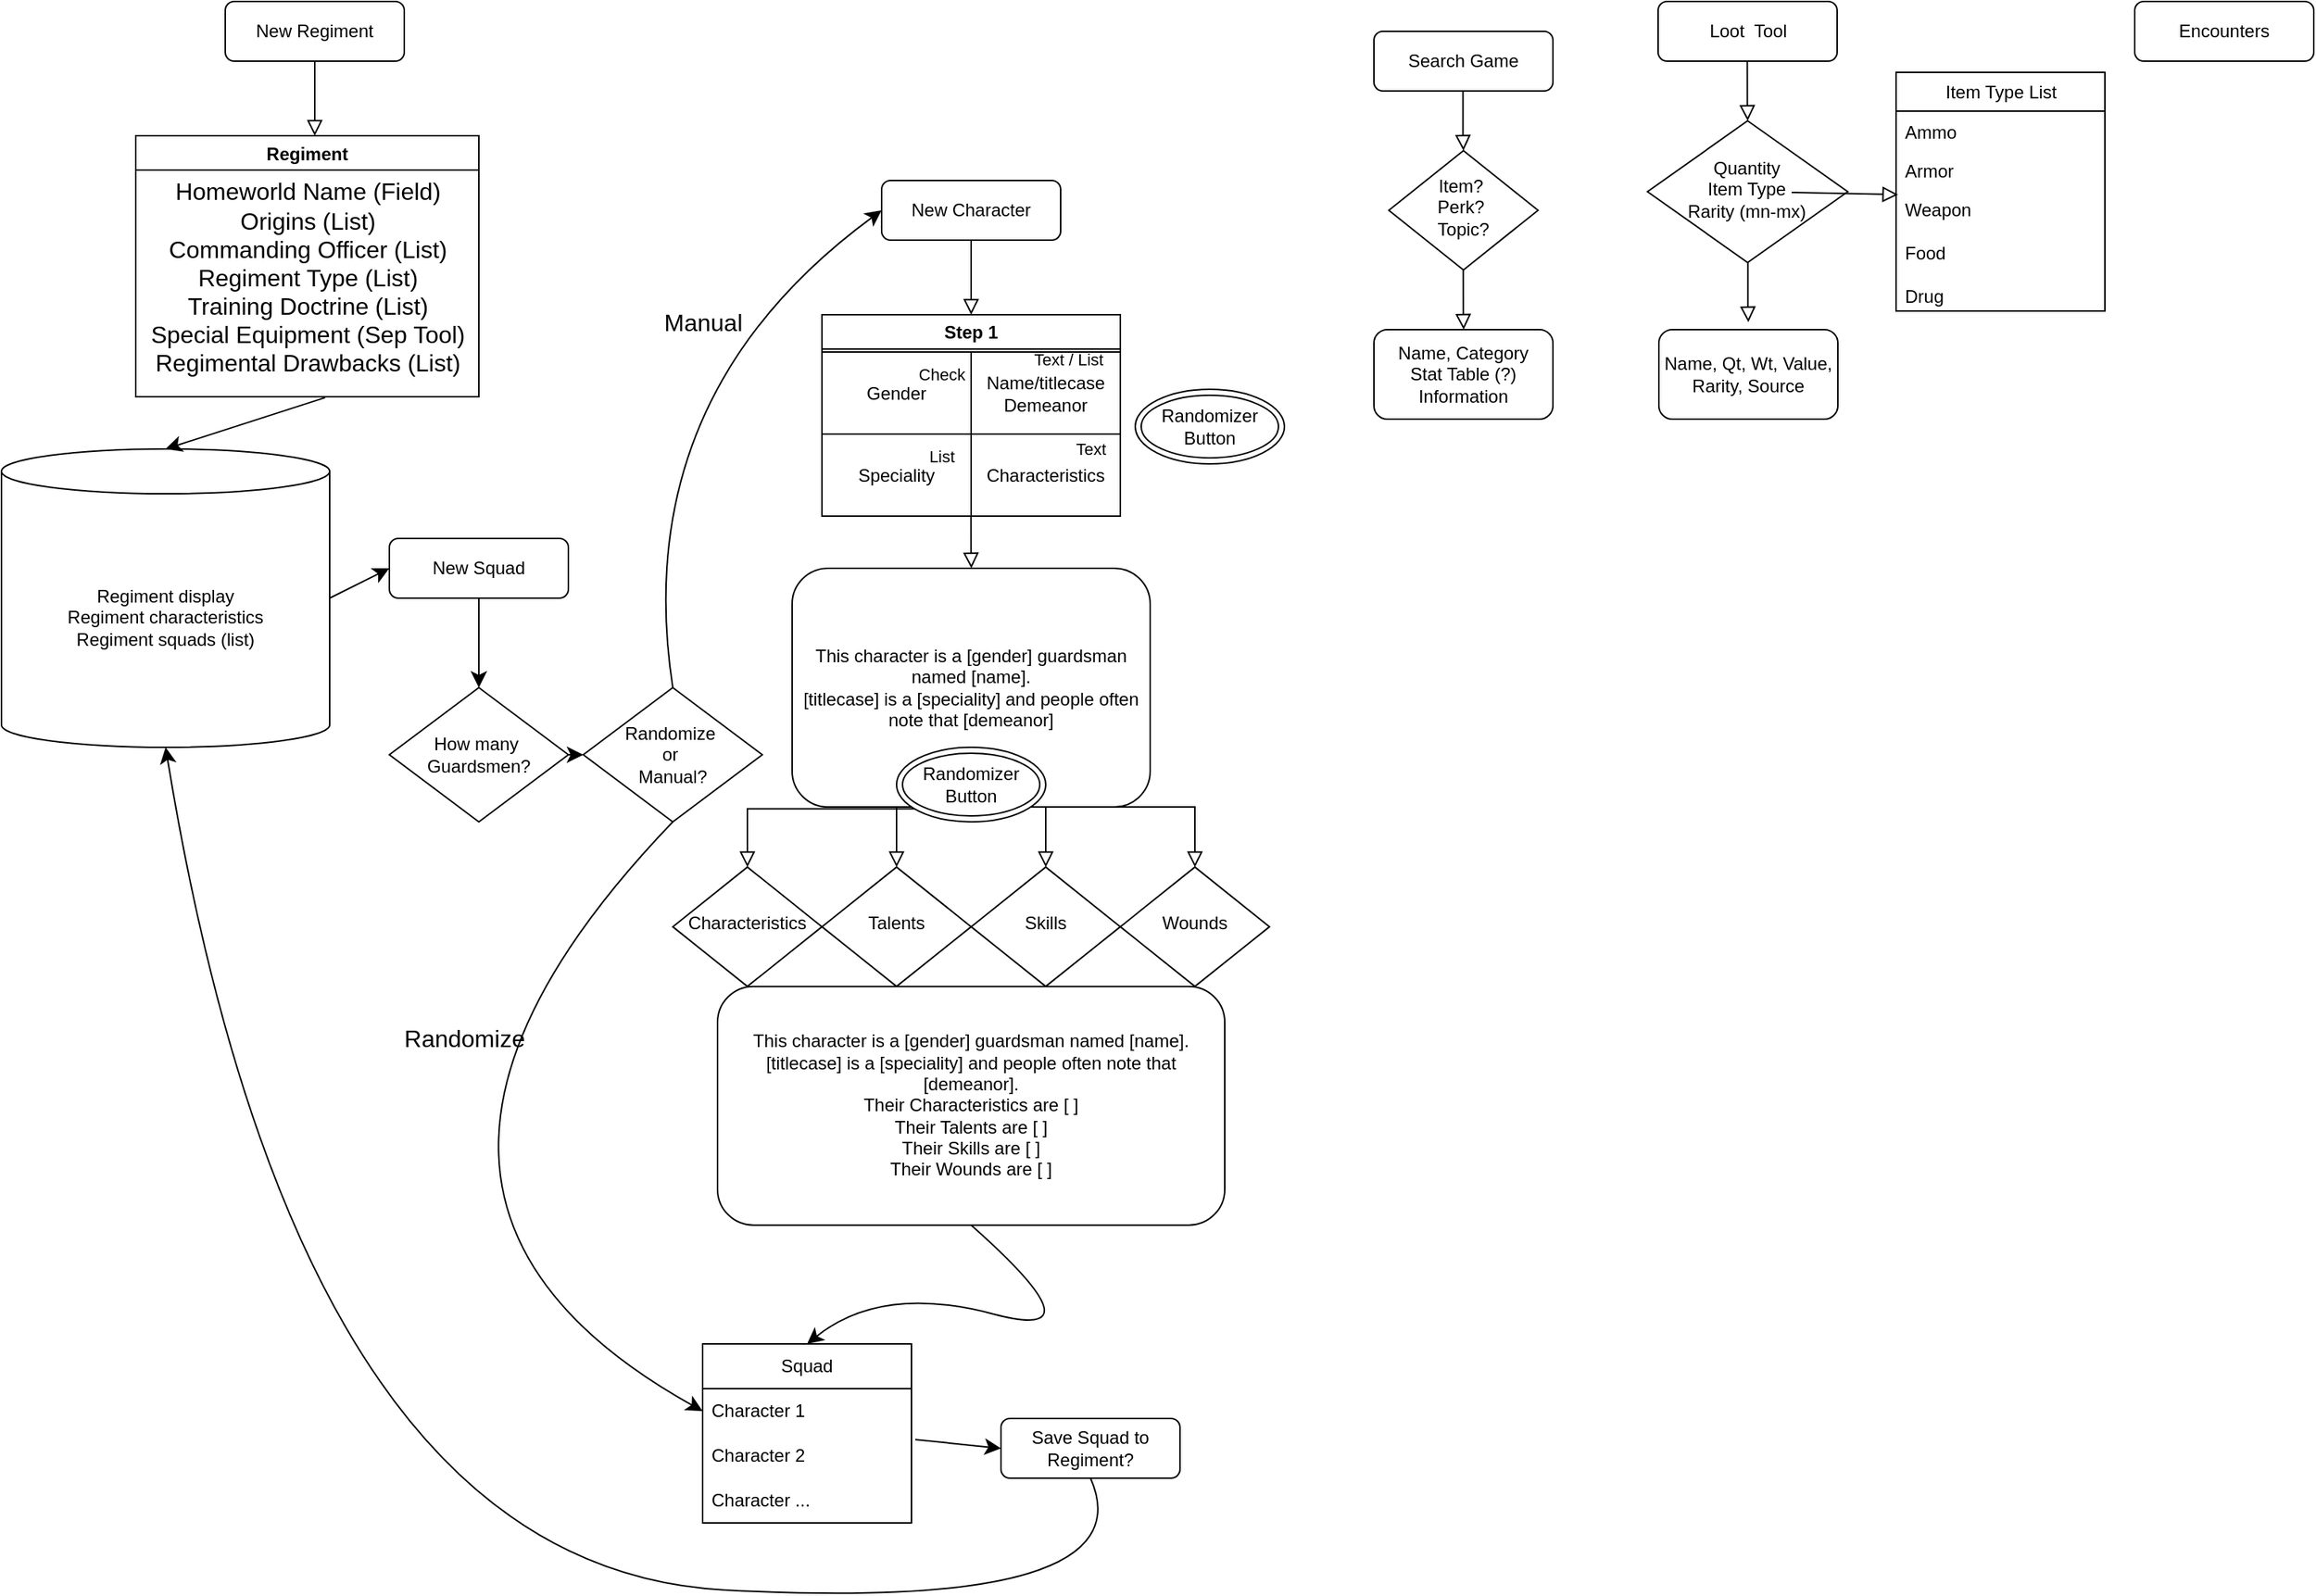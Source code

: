 <mxfile version="24.6.4" type="github">
  <diagram id="C5RBs43oDa-KdzZeNtuy" name="Page-1">
    <mxGraphModel dx="1186" dy="1163" grid="1" gridSize="10" guides="1" tooltips="1" connect="1" arrows="1" fold="1" page="1" pageScale="1" pageWidth="827" pageHeight="1169" math="0" shadow="0">
      <root>
        <mxCell id="WIyWlLk6GJQsqaUBKTNV-0" />
        <mxCell id="WIyWlLk6GJQsqaUBKTNV-1" parent="WIyWlLk6GJQsqaUBKTNV-0" />
        <mxCell id="WIyWlLk6GJQsqaUBKTNV-2" value="" style="rounded=0;html=1;jettySize=auto;orthogonalLoop=1;fontSize=11;endArrow=block;endFill=0;endSize=8;strokeWidth=1;shadow=0;labelBackgroundColor=none;edgeStyle=orthogonalEdgeStyle;" parent="WIyWlLk6GJQsqaUBKTNV-1" source="WIyWlLk6GJQsqaUBKTNV-3" edge="1">
          <mxGeometry relative="1" as="geometry">
            <mxPoint x="220" y="170" as="targetPoint" />
          </mxGeometry>
        </mxCell>
        <mxCell id="WIyWlLk6GJQsqaUBKTNV-3" value="New Regiment" style="rounded=1;whiteSpace=wrap;html=1;fontSize=12;glass=0;strokeWidth=1;shadow=0;" parent="WIyWlLk6GJQsqaUBKTNV-1" vertex="1">
          <mxGeometry x="160" y="80" width="120" height="40" as="geometry" />
        </mxCell>
        <mxCell id="N_iPnZJbgPe1cc1VUElV-0" value="New Character" style="rounded=1;whiteSpace=wrap;html=1;fontSize=12;glass=0;strokeWidth=1;shadow=0;" parent="WIyWlLk6GJQsqaUBKTNV-1" vertex="1">
          <mxGeometry x="600" y="200" width="120" height="40" as="geometry" />
        </mxCell>
        <mxCell id="N_iPnZJbgPe1cc1VUElV-1" value="Search Game" style="rounded=1;whiteSpace=wrap;html=1;fontSize=12;glass=0;strokeWidth=1;shadow=0;" parent="WIyWlLk6GJQsqaUBKTNV-1" vertex="1">
          <mxGeometry x="930" y="100" width="120" height="40" as="geometry" />
        </mxCell>
        <mxCell id="N_iPnZJbgPe1cc1VUElV-2" value="Loot&amp;nbsp; Tool" style="rounded=1;whiteSpace=wrap;html=1;fontSize=12;glass=0;strokeWidth=1;shadow=0;" parent="WIyWlLk6GJQsqaUBKTNV-1" vertex="1">
          <mxGeometry x="1120.5" y="80" width="120" height="40" as="geometry" />
        </mxCell>
        <mxCell id="N_iPnZJbgPe1cc1VUElV-3" value="Encounters" style="rounded=1;whiteSpace=wrap;html=1;fontSize=12;glass=0;strokeWidth=1;shadow=0;" parent="WIyWlLk6GJQsqaUBKTNV-1" vertex="1">
          <mxGeometry x="1440" y="80" width="120" height="40" as="geometry" />
        </mxCell>
        <mxCell id="N_iPnZJbgPe1cc1VUElV-5" value="Item?&amp;nbsp;&lt;div&gt;Perk?&amp;nbsp;&lt;/div&gt;&lt;div&gt;Topic?&lt;/div&gt;" style="rhombus;whiteSpace=wrap;html=1;shadow=0;fontFamily=Helvetica;fontSize=12;align=center;strokeWidth=1;spacing=6;spacingTop=-4;" parent="WIyWlLk6GJQsqaUBKTNV-1" vertex="1">
          <mxGeometry x="940" y="180" width="100" height="80" as="geometry" />
        </mxCell>
        <mxCell id="N_iPnZJbgPe1cc1VUElV-12" value="" style="rounded=0;html=1;jettySize=auto;orthogonalLoop=1;fontSize=11;endArrow=block;endFill=0;endSize=8;strokeWidth=1;shadow=0;labelBackgroundColor=none;edgeStyle=orthogonalEdgeStyle;" parent="WIyWlLk6GJQsqaUBKTNV-1" edge="1">
          <mxGeometry relative="1" as="geometry">
            <mxPoint x="989.71" y="140" as="sourcePoint" />
            <mxPoint x="990" y="180" as="targetPoint" />
            <Array as="points">
              <mxPoint x="989.71" y="170" />
              <mxPoint x="989.71" y="170" />
            </Array>
          </mxGeometry>
        </mxCell>
        <mxCell id="N_iPnZJbgPe1cc1VUElV-15" value="Name,&amp;nbsp;&lt;span style=&quot;background-color: initial;&quot;&gt;Category&lt;/span&gt;&lt;div&gt;Stat Table (?)&lt;/div&gt;&lt;div&gt;Information&lt;/div&gt;" style="rounded=1;whiteSpace=wrap;html=1;fontSize=12;glass=0;strokeWidth=1;shadow=0;" parent="WIyWlLk6GJQsqaUBKTNV-1" vertex="1">
          <mxGeometry x="930" y="300" width="120" height="60" as="geometry" />
        </mxCell>
        <mxCell id="N_iPnZJbgPe1cc1VUElV-17" value="" style="rounded=0;html=1;jettySize=auto;orthogonalLoop=1;fontSize=11;endArrow=block;endFill=0;endSize=8;strokeWidth=1;shadow=0;labelBackgroundColor=none;edgeStyle=orthogonalEdgeStyle;" parent="WIyWlLk6GJQsqaUBKTNV-1" edge="1">
          <mxGeometry relative="1" as="geometry">
            <mxPoint x="989.86" y="260" as="sourcePoint" />
            <mxPoint x="990.15" y="300" as="targetPoint" />
            <Array as="points">
              <mxPoint x="989.86" y="290" />
              <mxPoint x="989.86" y="290" />
            </Array>
          </mxGeometry>
        </mxCell>
        <mxCell id="N_iPnZJbgPe1cc1VUElV-20" value="Quantity&lt;div&gt;Item Type&lt;/div&gt;&lt;div&gt;Rarity (mn-mx)&lt;/div&gt;" style="rhombus;whiteSpace=wrap;html=1;shadow=0;fontFamily=Helvetica;fontSize=12;align=center;strokeWidth=1;spacing=6;spacingTop=-4;" parent="WIyWlLk6GJQsqaUBKTNV-1" vertex="1">
          <mxGeometry x="1113.37" y="160" width="134.25" height="95" as="geometry" />
        </mxCell>
        <mxCell id="N_iPnZJbgPe1cc1VUElV-23" value="" style="rounded=0;html=1;jettySize=auto;orthogonalLoop=1;fontSize=11;endArrow=block;endFill=0;endSize=8;strokeWidth=1;shadow=0;labelBackgroundColor=none;edgeStyle=orthogonalEdgeStyle;" parent="WIyWlLk6GJQsqaUBKTNV-1" edge="1">
          <mxGeometry relative="1" as="geometry">
            <mxPoint x="1180.26" y="120" as="sourcePoint" />
            <mxPoint x="1180.55" y="160" as="targetPoint" />
            <Array as="points">
              <mxPoint x="1180.26" y="150" />
              <mxPoint x="1180.26" y="150" />
            </Array>
          </mxGeometry>
        </mxCell>
        <mxCell id="N_iPnZJbgPe1cc1VUElV-24" value="Item Type List" style="swimlane;fontStyle=0;childLayout=stackLayout;horizontal=1;startSize=26;fillColor=none;horizontalStack=0;resizeParent=1;resizeParentMax=0;resizeLast=0;collapsible=1;marginBottom=0;html=1;" parent="WIyWlLk6GJQsqaUBKTNV-1" vertex="1">
          <mxGeometry x="1280" y="127.5" width="140" height="160" as="geometry">
            <mxRectangle x="1270" y="110" width="60" height="30" as="alternateBounds" />
          </mxGeometry>
        </mxCell>
        <mxCell id="N_iPnZJbgPe1cc1VUElV-25" value="Ammo&lt;span style=&quot;white-space: pre;&quot;&gt;&#x9;&lt;/span&gt;&lt;span style=&quot;white-space: pre;&quot;&gt;&#x9;&lt;/span&gt;" style="text;strokeColor=none;fillColor=none;align=left;verticalAlign=top;spacingLeft=4;spacingRight=4;overflow=hidden;rotatable=0;points=[[0,0.5],[1,0.5]];portConstraint=eastwest;whiteSpace=wrap;html=1;" parent="N_iPnZJbgPe1cc1VUElV-24" vertex="1">
          <mxGeometry y="26" width="140" height="26" as="geometry" />
        </mxCell>
        <mxCell id="N_iPnZJbgPe1cc1VUElV-26" value="Armor" style="text;strokeColor=none;fillColor=none;align=left;verticalAlign=top;spacingLeft=4;spacingRight=4;overflow=hidden;rotatable=0;points=[[0,0.5],[1,0.5]];portConstraint=eastwest;whiteSpace=wrap;html=1;" parent="N_iPnZJbgPe1cc1VUElV-24" vertex="1">
          <mxGeometry y="52" width="140" height="26" as="geometry" />
        </mxCell>
        <mxCell id="N_iPnZJbgPe1cc1VUElV-27" value="Weapon&lt;div&gt;&lt;br&gt;&lt;/div&gt;&lt;div&gt;Food&lt;/div&gt;&lt;div&gt;&lt;br&gt;&lt;/div&gt;&lt;div&gt;Drug&lt;/div&gt;&lt;div&gt;&lt;br&gt;&lt;/div&gt;&lt;div&gt;Misc&lt;/div&gt;" style="text;strokeColor=none;fillColor=none;align=left;verticalAlign=top;spacingLeft=4;spacingRight=4;overflow=hidden;rotatable=0;points=[[0,0.5],[1,0.5]];portConstraint=eastwest;whiteSpace=wrap;html=1;" parent="N_iPnZJbgPe1cc1VUElV-24" vertex="1">
          <mxGeometry y="78" width="140" height="82" as="geometry" />
        </mxCell>
        <mxCell id="N_iPnZJbgPe1cc1VUElV-28" value="" style="rounded=0;html=1;jettySize=auto;orthogonalLoop=1;fontSize=11;endArrow=block;endFill=0;endSize=8;strokeWidth=1;shadow=0;labelBackgroundColor=none;entryX=0.01;entryY=1.154;entryDx=0;entryDy=0;entryPerimeter=0;" parent="WIyWlLk6GJQsqaUBKTNV-1" target="N_iPnZJbgPe1cc1VUElV-26" edge="1">
          <mxGeometry relative="1" as="geometry">
            <mxPoint x="1210" y="208" as="sourcePoint" />
            <mxPoint x="1190.55" y="170" as="targetPoint" />
          </mxGeometry>
        </mxCell>
        <mxCell id="N_iPnZJbgPe1cc1VUElV-40" value="" style="rounded=0;html=1;jettySize=auto;orthogonalLoop=1;fontSize=11;endArrow=block;endFill=0;endSize=8;strokeWidth=1;shadow=0;labelBackgroundColor=none;edgeStyle=orthogonalEdgeStyle;exitX=0.5;exitY=1;exitDx=0;exitDy=0;entryX=0.5;entryY=0;entryDx=0;entryDy=0;" parent="WIyWlLk6GJQsqaUBKTNV-1" source="N_iPnZJbgPe1cc1VUElV-0" target="0Ut09t-60lBH6S7AR5-u-23" edge="1">
          <mxGeometry relative="1" as="geometry">
            <mxPoint x="690" y="270" as="sourcePoint" />
            <mxPoint x="590" y="290" as="targetPoint" />
          </mxGeometry>
        </mxCell>
        <mxCell id="N_iPnZJbgPe1cc1VUElV-51" value="Name, Qt, Wt, Value, Rarity, Source" style="rounded=1;whiteSpace=wrap;html=1;fontSize=12;glass=0;strokeWidth=1;shadow=0;" parent="WIyWlLk6GJQsqaUBKTNV-1" vertex="1">
          <mxGeometry x="1121" y="300" width="120" height="60" as="geometry" />
        </mxCell>
        <mxCell id="N_iPnZJbgPe1cc1VUElV-52" value="" style="rounded=0;html=1;jettySize=auto;orthogonalLoop=1;fontSize=11;endArrow=block;endFill=0;endSize=8;strokeWidth=1;shadow=0;labelBackgroundColor=none;edgeStyle=orthogonalEdgeStyle;" parent="WIyWlLk6GJQsqaUBKTNV-1" edge="1">
          <mxGeometry relative="1" as="geometry">
            <mxPoint x="1180.7" y="255" as="sourcePoint" />
            <mxPoint x="1180.99" y="295" as="targetPoint" />
            <Array as="points">
              <mxPoint x="1180.7" y="285" />
              <mxPoint x="1180.7" y="285" />
            </Array>
          </mxGeometry>
        </mxCell>
        <mxCell id="N_iPnZJbgPe1cc1VUElV-53" value="This character is a [gender] guardsman named [name].&lt;div&gt;[titlecase] is a [speciality] and people often note that [demeanor]&lt;/div&gt;" style="rounded=1;whiteSpace=wrap;html=1;fontSize=12;glass=0;strokeWidth=1;shadow=0;" parent="WIyWlLk6GJQsqaUBKTNV-1" vertex="1">
          <mxGeometry x="540" y="460" width="240" height="160" as="geometry" />
        </mxCell>
        <mxCell id="N_iPnZJbgPe1cc1VUElV-54" value="" style="rounded=0;html=1;jettySize=auto;orthogonalLoop=1;fontSize=11;endArrow=block;endFill=0;endSize=8;strokeWidth=1;shadow=0;labelBackgroundColor=none;edgeStyle=orthogonalEdgeStyle;" parent="WIyWlLk6GJQsqaUBKTNV-1" edge="1">
          <mxGeometry relative="1" as="geometry">
            <mxPoint x="659.86" y="420" as="sourcePoint" />
            <mxPoint x="660.15" y="460" as="targetPoint" />
            <Array as="points">
              <mxPoint x="659.86" y="450" />
              <mxPoint x="659.86" y="450" />
            </Array>
          </mxGeometry>
        </mxCell>
        <mxCell id="N_iPnZJbgPe1cc1VUElV-55" value="" style="rounded=0;html=1;jettySize=auto;orthogonalLoop=1;fontSize=11;endArrow=block;endFill=0;endSize=8;strokeWidth=1;shadow=0;labelBackgroundColor=none;edgeStyle=orthogonalEdgeStyle;" parent="WIyWlLk6GJQsqaUBKTNV-1" target="N_iPnZJbgPe1cc1VUElV-56" edge="1">
          <mxGeometry relative="1" as="geometry">
            <mxPoint x="620" y="620.32" as="sourcePoint" />
            <Array as="points">
              <mxPoint x="630" y="620.32" />
              <mxPoint x="630" y="621.32" />
              <mxPoint x="510" y="621.32" />
            </Array>
          </mxGeometry>
        </mxCell>
        <mxCell id="N_iPnZJbgPe1cc1VUElV-56" value="Characteristics" style="rhombus;whiteSpace=wrap;html=1;shadow=0;fontFamily=Helvetica;fontSize=12;align=center;strokeWidth=1;spacing=6;spacingTop=-4;" parent="WIyWlLk6GJQsqaUBKTNV-1" vertex="1">
          <mxGeometry x="460" y="660.32" width="100" height="80" as="geometry" />
        </mxCell>
        <mxCell id="N_iPnZJbgPe1cc1VUElV-57" value="" style="rounded=0;html=1;jettySize=auto;orthogonalLoop=1;fontSize=11;endArrow=block;endFill=0;endSize=8;strokeWidth=1;shadow=0;labelBackgroundColor=none;edgeStyle=orthogonalEdgeStyle;entryX=0.5;entryY=0;entryDx=0;entryDy=0;" parent="WIyWlLk6GJQsqaUBKTNV-1" target="N_iPnZJbgPe1cc1VUElV-58" edge="1">
          <mxGeometry relative="1" as="geometry">
            <mxPoint x="610" y="620.32" as="sourcePoint" />
            <Array as="points">
              <mxPoint x="610" y="640.32" />
              <mxPoint x="610" y="640.32" />
            </Array>
          </mxGeometry>
        </mxCell>
        <mxCell id="N_iPnZJbgPe1cc1VUElV-58" value="Talents" style="rhombus;whiteSpace=wrap;html=1;shadow=0;fontFamily=Helvetica;fontSize=12;align=center;strokeWidth=1;spacing=6;spacingTop=-4;" parent="WIyWlLk6GJQsqaUBKTNV-1" vertex="1">
          <mxGeometry x="560" y="660.32" width="100" height="80" as="geometry" />
        </mxCell>
        <mxCell id="N_iPnZJbgPe1cc1VUElV-59" value="" style="rounded=0;html=1;jettySize=auto;orthogonalLoop=1;fontSize=11;endArrow=block;endFill=0;endSize=8;strokeWidth=1;shadow=0;labelBackgroundColor=none;edgeStyle=orthogonalEdgeStyle;entryX=0.5;entryY=0;entryDx=0;entryDy=0;exitX=0.543;exitY=0.998;exitDx=0;exitDy=0;exitPerimeter=0;" parent="WIyWlLk6GJQsqaUBKTNV-1" target="N_iPnZJbgPe1cc1VUElV-60" edge="1">
          <mxGeometry relative="1" as="geometry">
            <mxPoint x="630.32" y="620.0" as="sourcePoint" />
            <Array as="points">
              <mxPoint x="710" y="620.32" />
            </Array>
          </mxGeometry>
        </mxCell>
        <mxCell id="N_iPnZJbgPe1cc1VUElV-60" value="Skills" style="rhombus;whiteSpace=wrap;html=1;shadow=0;fontFamily=Helvetica;fontSize=12;align=center;strokeWidth=1;spacing=6;spacingTop=-4;" parent="WIyWlLk6GJQsqaUBKTNV-1" vertex="1">
          <mxGeometry x="660" y="660.32" width="100" height="80" as="geometry" />
        </mxCell>
        <mxCell id="N_iPnZJbgPe1cc1VUElV-61" value="" style="rounded=0;html=1;jettySize=auto;orthogonalLoop=1;fontSize=11;endArrow=block;endFill=0;endSize=8;strokeWidth=1;shadow=0;labelBackgroundColor=none;edgeStyle=orthogonalEdgeStyle;entryX=0.5;entryY=0;entryDx=0;entryDy=0;exitX=0.925;exitY=0.998;exitDx=0;exitDy=0;exitPerimeter=0;" parent="WIyWlLk6GJQsqaUBKTNV-1" target="N_iPnZJbgPe1cc1VUElV-62" edge="1">
          <mxGeometry relative="1" as="geometry">
            <mxPoint x="722" y="620.0" as="sourcePoint" />
            <Array as="points">
              <mxPoint x="810" y="620.32" />
            </Array>
          </mxGeometry>
        </mxCell>
        <mxCell id="N_iPnZJbgPe1cc1VUElV-62" value="Wounds" style="rhombus;whiteSpace=wrap;html=1;shadow=0;fontFamily=Helvetica;fontSize=12;align=center;strokeWidth=1;spacing=6;spacingTop=-4;" parent="WIyWlLk6GJQsqaUBKTNV-1" vertex="1">
          <mxGeometry x="760" y="660.32" width="100" height="80" as="geometry" />
        </mxCell>
        <mxCell id="N_iPnZJbgPe1cc1VUElV-74" value="&lt;span style=&quot;font-size: 12px;&quot;&gt;Randomizer Button&lt;/span&gt;" style="ellipse;shape=doubleEllipse;whiteSpace=wrap;html=1;fontFamily=Helvetica;fontSize=11;fontColor=default;labelBackgroundColor=none;" parent="WIyWlLk6GJQsqaUBKTNV-1" vertex="1">
          <mxGeometry x="770" y="340" width="100" height="50" as="geometry" />
        </mxCell>
        <mxCell id="N_iPnZJbgPe1cc1VUElV-79" value="&lt;span style=&quot;font-size: 12px;&quot;&gt;Randomizer Button&lt;/span&gt;" style="ellipse;shape=doubleEllipse;whiteSpace=wrap;html=1;fontFamily=Helvetica;fontSize=11;fontColor=default;labelBackgroundColor=none;" parent="WIyWlLk6GJQsqaUBKTNV-1" vertex="1">
          <mxGeometry x="610" y="580" width="100" height="50" as="geometry" />
        </mxCell>
        <mxCell id="0Ut09t-60lBH6S7AR5-u-0" value="New Squad" style="rounded=1;whiteSpace=wrap;html=1;fontSize=12;glass=0;strokeWidth=1;shadow=0;" vertex="1" parent="WIyWlLk6GJQsqaUBKTNV-1">
          <mxGeometry x="270" y="440" width="120" height="40" as="geometry" />
        </mxCell>
        <mxCell id="0Ut09t-60lBH6S7AR5-u-15" style="edgeStyle=none;curved=1;rounded=0;orthogonalLoop=1;jettySize=auto;html=1;entryX=0;entryY=0.5;entryDx=0;entryDy=0;fontSize=12;startSize=8;endSize=8;exitX=1;exitY=0.5;exitDx=0;exitDy=0;exitPerimeter=0;" edge="1" parent="WIyWlLk6GJQsqaUBKTNV-1" source="0Ut09t-60lBH6S7AR5-u-42" target="0Ut09t-60lBH6S7AR5-u-0">
          <mxGeometry relative="1" as="geometry">
            <mxPoint x="120" y="510" as="sourcePoint" />
          </mxGeometry>
        </mxCell>
        <mxCell id="0Ut09t-60lBH6S7AR5-u-12" value="Regiment" style="swimlane;" vertex="1" parent="WIyWlLk6GJQsqaUBKTNV-1">
          <mxGeometry x="100" y="170" width="230" height="175" as="geometry" />
        </mxCell>
        <mxCell id="0Ut09t-60lBH6S7AR5-u-13" value="&lt;div&gt;Homeworld Name (Field)&lt;/div&gt;Origins (List)&lt;div&gt;Commanding Officer (List)&lt;/div&gt;&lt;div&gt;Regiment Type (List)&lt;/div&gt;&lt;div&gt;Training Doctrine (List)&lt;/div&gt;&lt;div&gt;Special Equipment (Sep Tool)&lt;/div&gt;&lt;div&gt;Regimental Drawbacks (List)&lt;/div&gt;" style="text;html=1;align=center;verticalAlign=middle;resizable=0;points=[];autosize=1;strokeColor=none;fillColor=none;fontSize=16;" vertex="1" parent="0Ut09t-60lBH6S7AR5-u-12">
          <mxGeometry y="20" width="230" height="150" as="geometry" />
        </mxCell>
        <mxCell id="0Ut09t-60lBH6S7AR5-u-17" value="This character is a [gender] guardsman named [name].&lt;div&gt;[titlecase] is a [speciality] and people often note that [demeanor].&lt;/div&gt;&lt;div&gt;Their Characteristics are [ ]&lt;/div&gt;&lt;div&gt;Their Talents are [ ]&lt;/div&gt;&lt;div&gt;Their Skills are [ ]&lt;/div&gt;&lt;div&gt;Their Wounds are [ ]&lt;/div&gt;" style="rounded=1;whiteSpace=wrap;html=1;fontSize=12;glass=0;strokeWidth=1;shadow=0;" vertex="1" parent="WIyWlLk6GJQsqaUBKTNV-1">
          <mxGeometry x="490" y="740.32" width="340" height="160" as="geometry" />
        </mxCell>
        <mxCell id="0Ut09t-60lBH6S7AR5-u-18" value="" style="curved=1;endArrow=classic;html=1;rounded=0;fontSize=12;startSize=8;endSize=8;exitX=0.5;exitY=0;exitDx=0;exitDy=0;entryX=0;entryY=0.5;entryDx=0;entryDy=0;" edge="1" parent="WIyWlLk6GJQsqaUBKTNV-1" source="0Ut09t-60lBH6S7AR5-u-20" target="N_iPnZJbgPe1cc1VUElV-0">
          <mxGeometry width="50" height="50" relative="1" as="geometry">
            <mxPoint x="355" y="540" as="sourcePoint" />
            <mxPoint x="560" y="215" as="targetPoint" />
            <Array as="points">
              <mxPoint x="430" y="345" />
            </Array>
          </mxGeometry>
        </mxCell>
        <mxCell id="0Ut09t-60lBH6S7AR5-u-23" value="Step 1" style="swimlane;whiteSpace=wrap;html=1;" vertex="1" parent="WIyWlLk6GJQsqaUBKTNV-1">
          <mxGeometry x="560" y="290" width="200" height="135" as="geometry" />
        </mxCell>
        <mxCell id="0Ut09t-60lBH6S7AR5-u-24" value="Gender" style="whiteSpace=wrap;html=1;" vertex="1" parent="0Ut09t-60lBH6S7AR5-u-23">
          <mxGeometry y="25" width="100" height="55" as="geometry" />
        </mxCell>
        <mxCell id="0Ut09t-60lBH6S7AR5-u-25" value="Name/titlecase&lt;div&gt;Demeanor&lt;/div&gt;" style="whiteSpace=wrap;html=1;" vertex="1" parent="0Ut09t-60lBH6S7AR5-u-23">
          <mxGeometry x="100" y="25" width="100" height="55" as="geometry" />
        </mxCell>
        <mxCell id="0Ut09t-60lBH6S7AR5-u-26" value="Speciality" style="whiteSpace=wrap;html=1;" vertex="1" parent="0Ut09t-60lBH6S7AR5-u-23">
          <mxGeometry y="80" width="100" height="55" as="geometry" />
        </mxCell>
        <mxCell id="0Ut09t-60lBH6S7AR5-u-27" value="Characteristics" style="whiteSpace=wrap;html=1;" vertex="1" parent="0Ut09t-60lBH6S7AR5-u-23">
          <mxGeometry x="100" y="80" width="100" height="55" as="geometry" />
        </mxCell>
        <mxCell id="N_iPnZJbgPe1cc1VUElV-70" value="List" style="text;html=1;align=center;verticalAlign=middle;resizable=0;points=[];autosize=1;strokeColor=none;fillColor=none;fontFamily=Helvetica;fontSize=11;fontColor=default;labelBackgroundColor=none;" parent="0Ut09t-60lBH6S7AR5-u-23" vertex="1">
          <mxGeometry x="60" y="80" width="40" height="30" as="geometry" />
        </mxCell>
        <mxCell id="N_iPnZJbgPe1cc1VUElV-71" value="Text" style="text;html=1;align=center;verticalAlign=middle;resizable=0;points=[];autosize=1;strokeColor=none;fillColor=none;fontFamily=Helvetica;fontSize=11;fontColor=default;labelBackgroundColor=none;" parent="0Ut09t-60lBH6S7AR5-u-23" vertex="1">
          <mxGeometry x="160" y="75" width="40" height="30" as="geometry" />
        </mxCell>
        <mxCell id="N_iPnZJbgPe1cc1VUElV-69" value="Text / List" style="text;html=1;align=center;verticalAlign=middle;resizable=0;points=[];autosize=1;strokeColor=none;fillColor=none;fontFamily=Helvetica;fontSize=11;fontColor=default;labelBackgroundColor=none;" parent="0Ut09t-60lBH6S7AR5-u-23" vertex="1">
          <mxGeometry x="130" y="15" width="70" height="30" as="geometry" />
        </mxCell>
        <mxCell id="0Ut09t-60lBH6S7AR5-u-29" value="Check" style="text;html=1;align=center;verticalAlign=middle;resizable=0;points=[];autosize=1;strokeColor=none;fillColor=none;fontFamily=Helvetica;fontSize=11;fontColor=default;labelBackgroundColor=none;" vertex="1" parent="0Ut09t-60lBH6S7AR5-u-23">
          <mxGeometry x="55" y="25" width="50" height="30" as="geometry" />
        </mxCell>
        <mxCell id="0Ut09t-60lBH6S7AR5-u-31" value="Squad" style="swimlane;fontStyle=0;childLayout=stackLayout;horizontal=1;startSize=30;horizontalStack=0;resizeParent=1;resizeParentMax=0;resizeLast=0;collapsible=1;marginBottom=0;whiteSpace=wrap;html=1;" vertex="1" parent="WIyWlLk6GJQsqaUBKTNV-1">
          <mxGeometry x="480" y="980" width="140" height="120" as="geometry" />
        </mxCell>
        <mxCell id="0Ut09t-60lBH6S7AR5-u-32" value="Character 1" style="text;strokeColor=none;fillColor=none;align=left;verticalAlign=middle;spacingLeft=4;spacingRight=4;overflow=hidden;points=[[0,0.5],[1,0.5]];portConstraint=eastwest;rotatable=0;whiteSpace=wrap;html=1;" vertex="1" parent="0Ut09t-60lBH6S7AR5-u-31">
          <mxGeometry y="30" width="140" height="30" as="geometry" />
        </mxCell>
        <mxCell id="0Ut09t-60lBH6S7AR5-u-33" value="Character 2&amp;nbsp;" style="text;strokeColor=none;fillColor=none;align=left;verticalAlign=middle;spacingLeft=4;spacingRight=4;overflow=hidden;points=[[0,0.5],[1,0.5]];portConstraint=eastwest;rotatable=0;whiteSpace=wrap;html=1;" vertex="1" parent="0Ut09t-60lBH6S7AR5-u-31">
          <mxGeometry y="60" width="140" height="30" as="geometry" />
        </mxCell>
        <mxCell id="0Ut09t-60lBH6S7AR5-u-34" value="Character ..." style="text;strokeColor=none;fillColor=none;align=left;verticalAlign=middle;spacingLeft=4;spacingRight=4;overflow=hidden;points=[[0,0.5],[1,0.5]];portConstraint=eastwest;rotatable=0;whiteSpace=wrap;html=1;" vertex="1" parent="0Ut09t-60lBH6S7AR5-u-31">
          <mxGeometry y="90" width="140" height="30" as="geometry" />
        </mxCell>
        <mxCell id="0Ut09t-60lBH6S7AR5-u-37" style="edgeStyle=none;curved=1;rounded=0;orthogonalLoop=1;jettySize=auto;html=1;exitX=0.5;exitY=1;exitDx=0;exitDy=0;entryX=0;entryY=0.5;entryDx=0;entryDy=0;fontSize=12;startSize=8;endSize=8;" edge="1" parent="WIyWlLk6GJQsqaUBKTNV-1" source="0Ut09t-60lBH6S7AR5-u-20" target="0Ut09t-60lBH6S7AR5-u-32">
          <mxGeometry relative="1" as="geometry">
            <Array as="points">
              <mxPoint x="220" y="880" />
            </Array>
          </mxGeometry>
        </mxCell>
        <mxCell id="0Ut09t-60lBH6S7AR5-u-20" value="Randomize&amp;nbsp;&lt;div&gt;or&amp;nbsp;&lt;/div&gt;&lt;div&gt;Manual?&lt;/div&gt;" style="rhombus;whiteSpace=wrap;html=1;" vertex="1" parent="WIyWlLk6GJQsqaUBKTNV-1">
          <mxGeometry x="400" y="540" width="120" height="90" as="geometry" />
        </mxCell>
        <mxCell id="0Ut09t-60lBH6S7AR5-u-36" value="Manual&lt;div&gt;&lt;br&gt;&lt;/div&gt;" style="text;html=1;align=center;verticalAlign=middle;resizable=0;points=[];autosize=1;strokeColor=none;fillColor=none;fontSize=16;" vertex="1" parent="WIyWlLk6GJQsqaUBKTNV-1">
          <mxGeometry x="440" y="280" width="80" height="50" as="geometry" />
        </mxCell>
        <mxCell id="0Ut09t-60lBH6S7AR5-u-39" value="How many&amp;nbsp;&lt;div&gt;Guardsmen?&lt;/div&gt;" style="rhombus;whiteSpace=wrap;html=1;" vertex="1" parent="WIyWlLk6GJQsqaUBKTNV-1">
          <mxGeometry x="270" y="540" width="120" height="90" as="geometry" />
        </mxCell>
        <mxCell id="0Ut09t-60lBH6S7AR5-u-40" value="" style="endArrow=classic;html=1;rounded=0;fontSize=12;startSize=8;endSize=8;curved=1;exitX=0.5;exitY=1;exitDx=0;exitDy=0;entryX=0.5;entryY=0;entryDx=0;entryDy=0;" edge="1" parent="WIyWlLk6GJQsqaUBKTNV-1" source="0Ut09t-60lBH6S7AR5-u-0" target="0Ut09t-60lBH6S7AR5-u-39">
          <mxGeometry width="50" height="50" relative="1" as="geometry">
            <mxPoint x="170" y="510" as="sourcePoint" />
            <mxPoint x="220" y="460" as="targetPoint" />
          </mxGeometry>
        </mxCell>
        <mxCell id="0Ut09t-60lBH6S7AR5-u-41" value="" style="endArrow=classic;html=1;rounded=0;fontSize=12;startSize=8;endSize=8;curved=1;exitX=1;exitY=0.5;exitDx=0;exitDy=0;entryX=0;entryY=0.5;entryDx=0;entryDy=0;" edge="1" parent="WIyWlLk6GJQsqaUBKTNV-1" source="0Ut09t-60lBH6S7AR5-u-39" target="0Ut09t-60lBH6S7AR5-u-20">
          <mxGeometry width="50" height="50" relative="1" as="geometry">
            <mxPoint x="290" y="510" as="sourcePoint" />
            <mxPoint x="320" y="465" as="targetPoint" />
          </mxGeometry>
        </mxCell>
        <mxCell id="0Ut09t-60lBH6S7AR5-u-42" value="Regiment display&lt;div&gt;Regiment characteristics&lt;/div&gt;&lt;div&gt;Regiment squads (list)&lt;/div&gt;" style="shape=cylinder3;whiteSpace=wrap;html=1;boundedLbl=1;backgroundOutline=1;size=15;" vertex="1" parent="WIyWlLk6GJQsqaUBKTNV-1">
          <mxGeometry x="10" y="380" width="220" height="200" as="geometry" />
        </mxCell>
        <mxCell id="0Ut09t-60lBH6S7AR5-u-38" value="Randomize" style="text;html=1;align=center;verticalAlign=middle;resizable=0;points=[];autosize=1;strokeColor=none;fillColor=none;fontSize=16;" vertex="1" parent="WIyWlLk6GJQsqaUBKTNV-1">
          <mxGeometry x="270" y="760" width="100" height="30" as="geometry" />
        </mxCell>
        <mxCell id="0Ut09t-60lBH6S7AR5-u-50" value="Save Squad to Regiment?" style="rounded=1;whiteSpace=wrap;html=1;fontSize=12;glass=0;strokeWidth=1;shadow=0;" vertex="1" parent="WIyWlLk6GJQsqaUBKTNV-1">
          <mxGeometry x="680" y="1030" width="120" height="40" as="geometry" />
        </mxCell>
        <mxCell id="0Ut09t-60lBH6S7AR5-u-51" value="" style="endArrow=classic;html=1;rounded=0;fontSize=12;startSize=8;endSize=8;curved=1;exitX=1.018;exitY=0.138;exitDx=0;exitDy=0;exitPerimeter=0;entryX=0;entryY=0.5;entryDx=0;entryDy=0;" edge="1" parent="WIyWlLk6GJQsqaUBKTNV-1" source="0Ut09t-60lBH6S7AR5-u-33" target="0Ut09t-60lBH6S7AR5-u-50">
          <mxGeometry width="50" height="50" relative="1" as="geometry">
            <mxPoint x="620" y="1100" as="sourcePoint" />
            <mxPoint x="670" y="1050" as="targetPoint" />
          </mxGeometry>
        </mxCell>
        <mxCell id="0Ut09t-60lBH6S7AR5-u-52" value="" style="endArrow=classic;html=1;rounded=0;fontSize=12;startSize=8;endSize=8;curved=1;exitX=0.552;exitY=1.037;exitDx=0;exitDy=0;exitPerimeter=0;entryX=0.5;entryY=0;entryDx=0;entryDy=0;entryPerimeter=0;" edge="1" parent="WIyWlLk6GJQsqaUBKTNV-1" source="0Ut09t-60lBH6S7AR5-u-13" target="0Ut09t-60lBH6S7AR5-u-42">
          <mxGeometry width="50" height="50" relative="1" as="geometry">
            <mxPoint x="290" y="440" as="sourcePoint" />
            <mxPoint x="340" y="390" as="targetPoint" />
          </mxGeometry>
        </mxCell>
        <mxCell id="0Ut09t-60lBH6S7AR5-u-53" value="" style="curved=1;endArrow=classic;html=1;rounded=0;fontSize=12;startSize=8;endSize=8;exitX=0.5;exitY=1;exitDx=0;exitDy=0;entryX=0.5;entryY=1;entryDx=0;entryDy=0;entryPerimeter=0;" edge="1" parent="WIyWlLk6GJQsqaUBKTNV-1" source="0Ut09t-60lBH6S7AR5-u-50" target="0Ut09t-60lBH6S7AR5-u-42">
          <mxGeometry width="50" height="50" relative="1" as="geometry">
            <mxPoint x="730" y="1160" as="sourcePoint" />
            <mxPoint x="780" y="1110" as="targetPoint" />
            <Array as="points">
              <mxPoint x="780" y="1160" />
              <mxPoint x="210" y="1130" />
            </Array>
          </mxGeometry>
        </mxCell>
        <mxCell id="0Ut09t-60lBH6S7AR5-u-54" value="" style="curved=1;endArrow=classic;html=1;rounded=0;fontSize=12;startSize=8;endSize=8;exitX=0.5;exitY=1;exitDx=0;exitDy=0;entryX=0.5;entryY=0;entryDx=0;entryDy=0;" edge="1" parent="WIyWlLk6GJQsqaUBKTNV-1" source="0Ut09t-60lBH6S7AR5-u-17" target="0Ut09t-60lBH6S7AR5-u-31">
          <mxGeometry width="50" height="50" relative="1" as="geometry">
            <mxPoint x="700" y="980" as="sourcePoint" />
            <mxPoint x="750" y="930" as="targetPoint" />
            <Array as="points">
              <mxPoint x="750" y="980" />
              <mxPoint x="600" y="940" />
            </Array>
          </mxGeometry>
        </mxCell>
      </root>
    </mxGraphModel>
  </diagram>
</mxfile>
